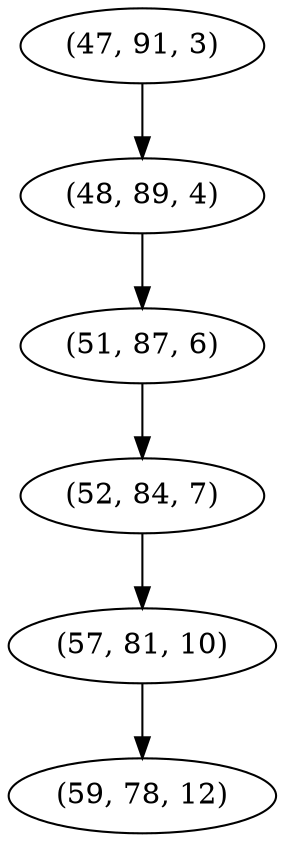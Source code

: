 digraph tree {
    "(47, 91, 3)";
    "(48, 89, 4)";
    "(51, 87, 6)";
    "(52, 84, 7)";
    "(57, 81, 10)";
    "(59, 78, 12)";
    "(47, 91, 3)" -> "(48, 89, 4)";
    "(48, 89, 4)" -> "(51, 87, 6)";
    "(51, 87, 6)" -> "(52, 84, 7)";
    "(52, 84, 7)" -> "(57, 81, 10)";
    "(57, 81, 10)" -> "(59, 78, 12)";
}
